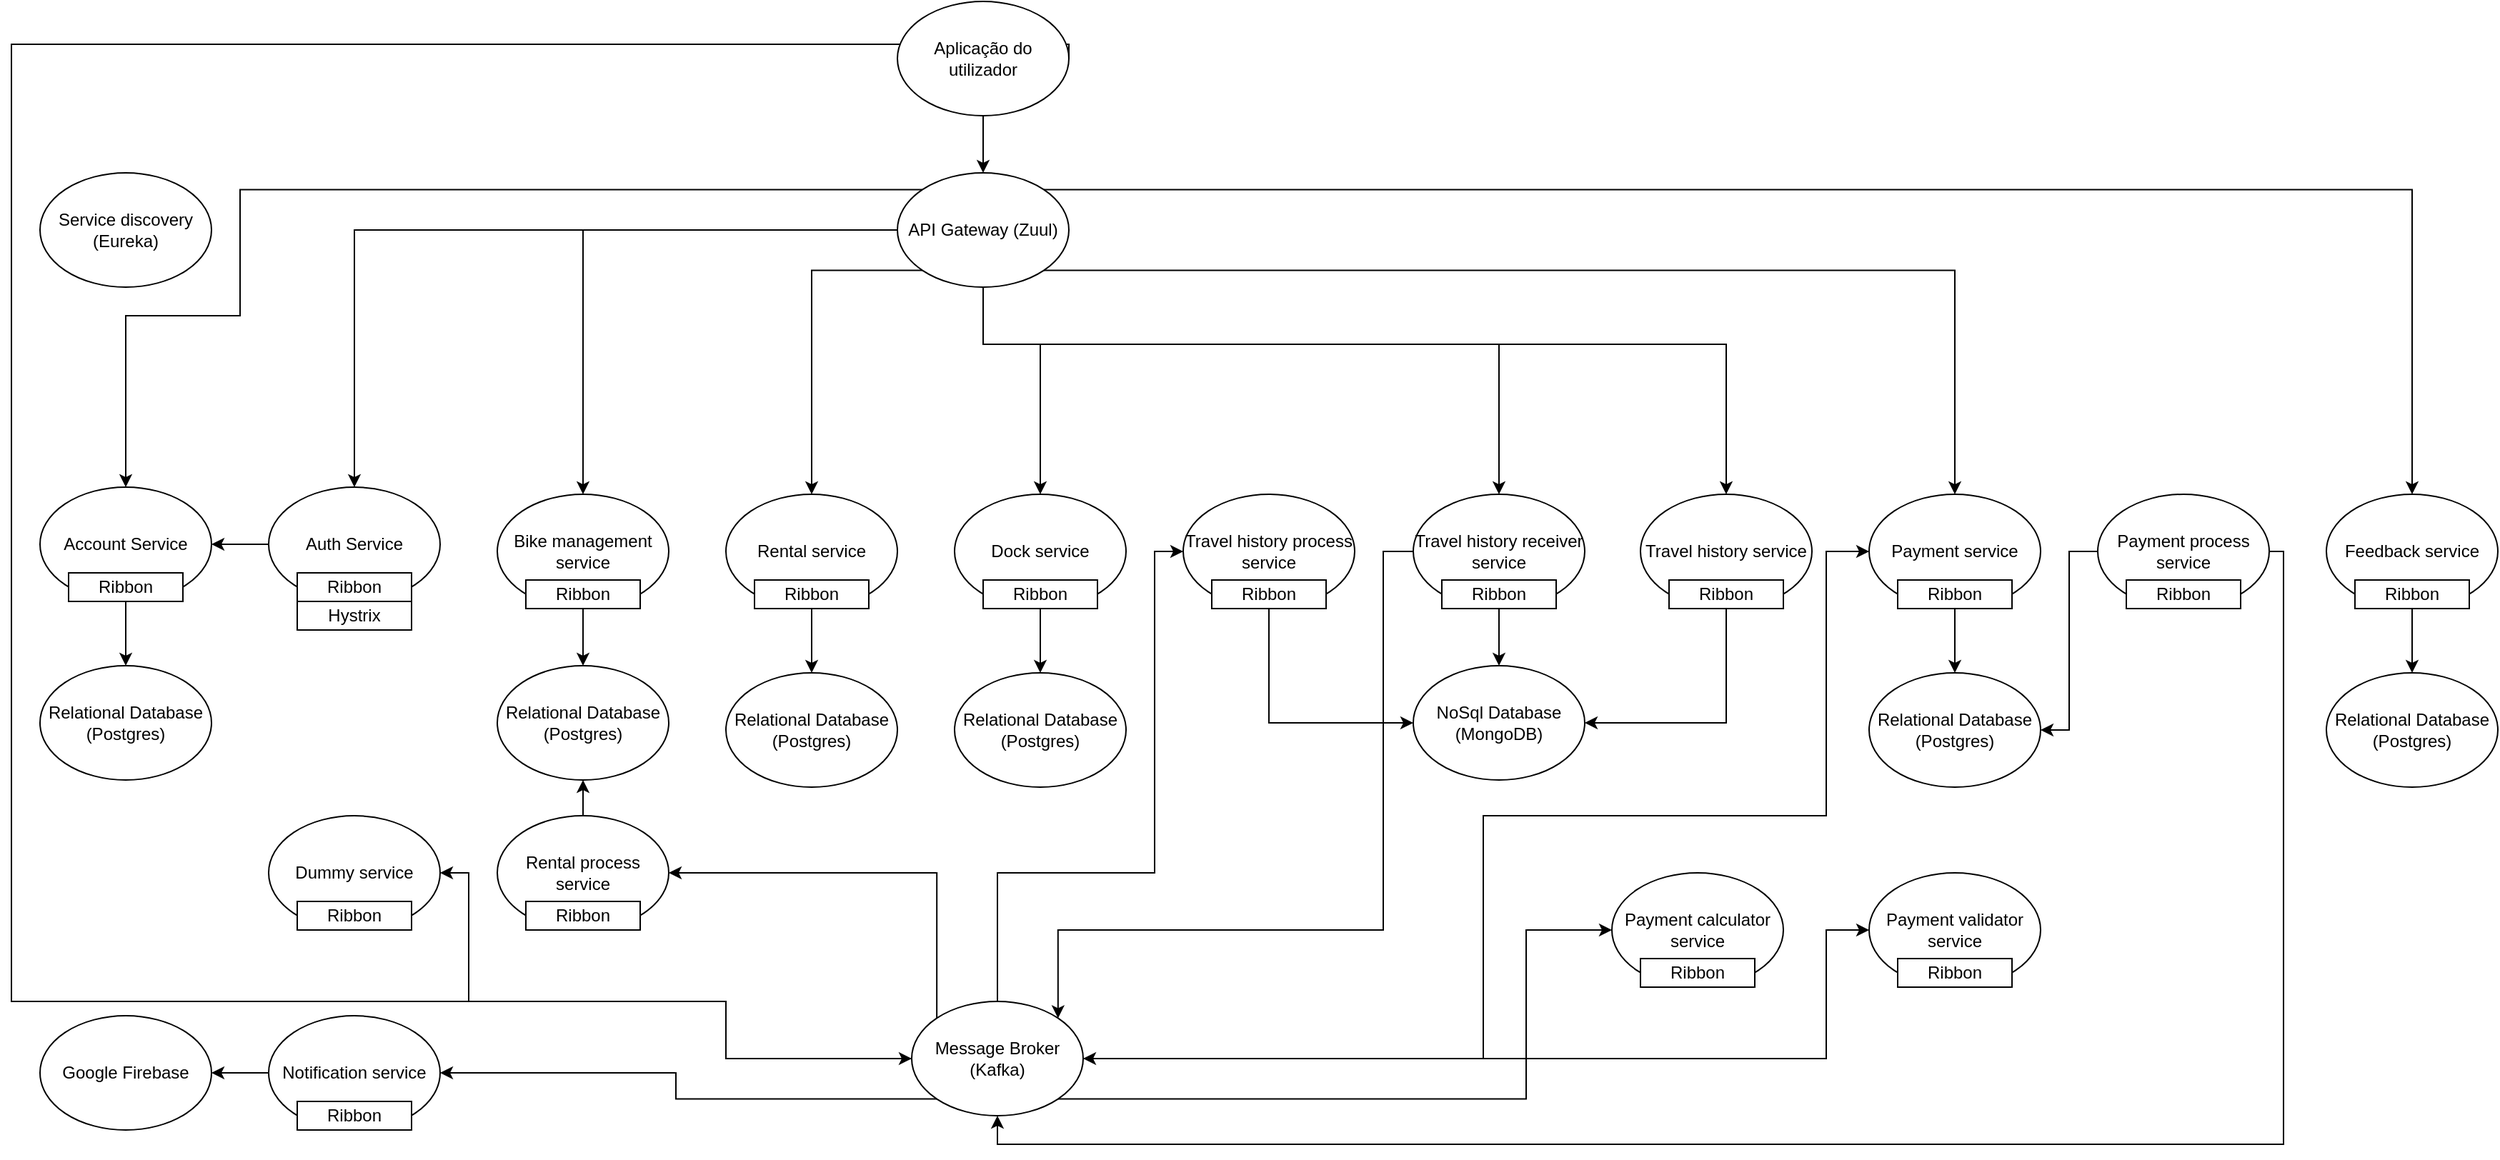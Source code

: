 <mxfile version="13.10.0" type="embed">
    <diagram id="CJzdPwFb055Scu8D0wkf" name="Page-1">
        <mxGraphModel dx="1473" dy="792" grid="1" gridSize="10" guides="1" tooltips="1" connect="1" arrows="1" fold="1" page="1" pageScale="1" pageWidth="827" pageHeight="1169" math="0" shadow="0">
            <root>
                <mxCell id="0"/>
                <mxCell id="1" parent="0"/>
                <mxCell id="0WRFsFUqXYq3tekZzmE6-127" style="edgeStyle=orthogonalEdgeStyle;rounded=0;orthogonalLoop=1;jettySize=auto;html=1;exitX=1;exitY=0.5;exitDx=0;exitDy=0;entryX=0;entryY=0.5;entryDx=0;entryDy=0;" parent="1" source="0WRFsFUqXYq3tekZzmE6-1" target="0WRFsFUqXYq3tekZzmE6-118" edge="1">
                    <mxGeometry relative="1" as="geometry">
                        <Array as="points">
                            <mxPoint x="880" y="70"/>
                            <mxPoint x="140" y="70"/>
                            <mxPoint x="140" y="740"/>
                            <mxPoint x="640" y="740"/>
                            <mxPoint x="640" y="780"/>
                        </Array>
                    </mxGeometry>
                </mxCell>
                <mxCell id="0WRFsFUqXYq3tekZzmE6-195" style="edgeStyle=orthogonalEdgeStyle;rounded=0;orthogonalLoop=1;jettySize=auto;html=1;exitX=0.5;exitY=1;exitDx=0;exitDy=0;" parent="1" source="0WRFsFUqXYq3tekZzmE6-1" target="0WRFsFUqXYq3tekZzmE6-29" edge="1">
                    <mxGeometry relative="1" as="geometry"/>
                </mxCell>
                <mxCell id="0WRFsFUqXYq3tekZzmE6-1" value="Aplicação do utilizador" style="ellipse;whiteSpace=wrap;html=1;" parent="1" vertex="1">
                    <mxGeometry x="760" y="40" width="120" height="80" as="geometry"/>
                </mxCell>
                <mxCell id="0WRFsFUqXYq3tekZzmE6-28" value="Service discovery (Eureka)" style="ellipse;whiteSpace=wrap;html=1;" parent="1" vertex="1">
                    <mxGeometry x="160" y="160" width="120" height="80" as="geometry"/>
                </mxCell>
                <mxCell id="0WRFsFUqXYq3tekZzmE6-91" style="edgeStyle=orthogonalEdgeStyle;rounded=0;orthogonalLoop=1;jettySize=auto;html=1;entryX=0.5;entryY=0;entryDx=0;entryDy=0;" parent="1" source="0WRFsFUqXYq3tekZzmE6-29" target="0WRFsFUqXYq3tekZzmE6-34" edge="1">
                    <mxGeometry relative="1" as="geometry">
                        <Array as="points">
                            <mxPoint x="380" y="200"/>
                        </Array>
                    </mxGeometry>
                </mxCell>
                <mxCell id="0WRFsFUqXYq3tekZzmE6-205" style="edgeStyle=orthogonalEdgeStyle;rounded=0;orthogonalLoop=1;jettySize=auto;html=1;exitX=0;exitY=0;exitDx=0;exitDy=0;entryX=0.5;entryY=0;entryDx=0;entryDy=0;" parent="1" source="0WRFsFUqXYq3tekZzmE6-29" target="0WRFsFUqXYq3tekZzmE6-35" edge="1">
                    <mxGeometry relative="1" as="geometry">
                        <Array as="points">
                            <mxPoint x="300" y="172"/>
                            <mxPoint x="300" y="260"/>
                            <mxPoint x="220" y="260"/>
                        </Array>
                    </mxGeometry>
                </mxCell>
                <mxCell id="0WRFsFUqXYq3tekZzmE6-212" style="edgeStyle=orthogonalEdgeStyle;rounded=0;orthogonalLoop=1;jettySize=auto;html=1;exitX=0.5;exitY=1;exitDx=0;exitDy=0;entryX=0.5;entryY=0;entryDx=0;entryDy=0;" parent="1" source="0WRFsFUqXYq3tekZzmE6-29" target="0WRFsFUqXYq3tekZzmE6-108" edge="1">
                    <mxGeometry relative="1" as="geometry">
                        <Array as="points">
                            <mxPoint x="820" y="280"/>
                            <mxPoint x="1340" y="280"/>
                        </Array>
                    </mxGeometry>
                </mxCell>
                <mxCell id="0WRFsFUqXYq3tekZzmE6-215" style="edgeStyle=orthogonalEdgeStyle;rounded=0;orthogonalLoop=1;jettySize=auto;html=1;exitX=1;exitY=1;exitDx=0;exitDy=0;" parent="1" source="0WRFsFUqXYq3tekZzmE6-29" target="0WRFsFUqXYq3tekZzmE6-38" edge="1">
                    <mxGeometry relative="1" as="geometry"/>
                </mxCell>
                <mxCell id="0WRFsFUqXYq3tekZzmE6-217" style="edgeStyle=orthogonalEdgeStyle;rounded=0;orthogonalLoop=1;jettySize=auto;html=1;exitX=1;exitY=0;exitDx=0;exitDy=0;" parent="1" source="0WRFsFUqXYq3tekZzmE6-29" target="0WRFsFUqXYq3tekZzmE6-89" edge="1">
                    <mxGeometry relative="1" as="geometry"/>
                </mxCell>
                <mxCell id="0WRFsFUqXYq3tekZzmE6-232" style="edgeStyle=elbowEdgeStyle;rounded=0;orthogonalLoop=1;jettySize=auto;html=1;exitX=0;exitY=1;exitDx=0;exitDy=0;entryX=0.5;entryY=0;entryDx=0;entryDy=0;" parent="1" source="0WRFsFUqXYq3tekZzmE6-29" target="0WRFsFUqXYq3tekZzmE6-51" edge="1">
                    <mxGeometry relative="1" as="geometry">
                        <Array as="points">
                            <mxPoint x="700" y="310"/>
                        </Array>
                    </mxGeometry>
                </mxCell>
                <mxCell id="30" style="edgeStyle=orthogonalEdgeStyle;rounded=0;orthogonalLoop=1;jettySize=auto;html=1;entryX=0.5;entryY=0;entryDx=0;entryDy=0;" parent="1" source="0WRFsFUqXYq3tekZzmE6-29" target="22" edge="1">
                    <mxGeometry relative="1" as="geometry">
                        <Array as="points">
                            <mxPoint x="820" y="280"/>
                            <mxPoint x="1181" y="280"/>
                        </Array>
                    </mxGeometry>
                </mxCell>
                <mxCell id="31" style="edgeStyle=orthogonalEdgeStyle;rounded=0;orthogonalLoop=1;jettySize=auto;html=1;" edge="1" parent="1" source="0WRFsFUqXYq3tekZzmE6-29" target="0WRFsFUqXYq3tekZzmE6-90">
                    <mxGeometry relative="1" as="geometry"/>
                </mxCell>
                <mxCell id="32" style="edgeStyle=orthogonalEdgeStyle;rounded=0;orthogonalLoop=1;jettySize=auto;html=1;exitX=0.5;exitY=1;exitDx=0;exitDy=0;" edge="1" parent="1" source="0WRFsFUqXYq3tekZzmE6-29" target="4">
                    <mxGeometry relative="1" as="geometry">
                        <Array as="points">
                            <mxPoint x="820" y="280"/>
                            <mxPoint x="860" y="280"/>
                        </Array>
                    </mxGeometry>
                </mxCell>
                <mxCell id="0WRFsFUqXYq3tekZzmE6-29" value="API Gateway (Zuul)" style="ellipse;whiteSpace=wrap;html=1;" parent="1" vertex="1">
                    <mxGeometry x="760" y="160" width="120" height="80" as="geometry"/>
                </mxCell>
                <mxCell id="0WRFsFUqXYq3tekZzmE6-32" value="Relational Database (Postgres)" style="ellipse;whiteSpace=wrap;html=1;" parent="1" vertex="1">
                    <mxGeometry x="160" y="505" width="120" height="80" as="geometry"/>
                </mxCell>
                <mxCell id="0WRFsFUqXYq3tekZzmE6-202" style="edgeStyle=orthogonalEdgeStyle;rounded=0;orthogonalLoop=1;jettySize=auto;html=1;exitX=0;exitY=0.5;exitDx=0;exitDy=0;entryX=1;entryY=0.5;entryDx=0;entryDy=0;" parent="1" source="0WRFsFUqXYq3tekZzmE6-34" target="0WRFsFUqXYq3tekZzmE6-35" edge="1">
                    <mxGeometry relative="1" as="geometry"/>
                </mxCell>
                <mxCell id="0WRFsFUqXYq3tekZzmE6-34" value="Auth Service" style="ellipse;whiteSpace=wrap;html=1;" parent="1" vertex="1">
                    <mxGeometry x="320" y="380" width="120" height="80" as="geometry"/>
                </mxCell>
                <mxCell id="0WRFsFUqXYq3tekZzmE6-37" style="edgeStyle=orthogonalEdgeStyle;rounded=0;orthogonalLoop=1;jettySize=auto;html=1;exitX=0.5;exitY=1;exitDx=0;exitDy=0;entryX=0.5;entryY=0;entryDx=0;entryDy=0;" parent="1" source="0WRFsFUqXYq3tekZzmE6-35" target="0WRFsFUqXYq3tekZzmE6-32" edge="1">
                    <mxGeometry relative="1" as="geometry"/>
                </mxCell>
                <mxCell id="0WRFsFUqXYq3tekZzmE6-50" style="edgeStyle=orthogonalEdgeStyle;rounded=0;orthogonalLoop=1;jettySize=auto;html=1;entryX=0.5;entryY=0;entryDx=0;entryDy=0;" parent="1" source="0WRFsFUqXYq3tekZzmE6-38" target="0WRFsFUqXYq3tekZzmE6-49" edge="1">
                    <mxGeometry relative="1" as="geometry"/>
                </mxCell>
                <mxCell id="2" style="edgeStyle=orthogonalEdgeStyle;rounded=0;orthogonalLoop=1;jettySize=auto;html=1;exitX=1;exitY=1;exitDx=0;exitDy=0;entryX=0;entryY=0.5;entryDx=0;entryDy=0;" parent="1" source="0WRFsFUqXYq3tekZzmE6-118" target="0WRFsFUqXYq3tekZzmE6-65" edge="1">
                    <mxGeometry relative="1" as="geometry">
                        <mxPoint x="1240" y="730" as="targetPoint"/>
                        <Array as="points">
                            <mxPoint x="1200" y="808"/>
                            <mxPoint x="1200" y="690"/>
                        </Array>
                    </mxGeometry>
                </mxCell>
                <mxCell id="0WRFsFUqXYq3tekZzmE6-38" value="Payment service" style="ellipse;whiteSpace=wrap;html=1;" parent="1" vertex="1">
                    <mxGeometry x="1440" y="385" width="120" height="80" as="geometry"/>
                </mxCell>
                <mxCell id="0WRFsFUqXYq3tekZzmE6-49" value="Relational Database (Postgres)" style="ellipse;whiteSpace=wrap;html=1;" parent="1" vertex="1">
                    <mxGeometry x="1440" y="510" width="120" height="80" as="geometry"/>
                </mxCell>
                <mxCell id="0WRFsFUqXYq3tekZzmE6-55" style="edgeStyle=orthogonalEdgeStyle;rounded=0;orthogonalLoop=1;jettySize=auto;html=1;entryX=0.5;entryY=0;entryDx=0;entryDy=0;" parent="1" source="0WRFsFUqXYq3tekZzmE6-51" target="0WRFsFUqXYq3tekZzmE6-54" edge="1">
                    <mxGeometry relative="1" as="geometry"/>
                </mxCell>
                <mxCell id="0WRFsFUqXYq3tekZzmE6-51" value="Rental service" style="ellipse;whiteSpace=wrap;html=1;" parent="1" vertex="1">
                    <mxGeometry x="640" y="385" width="120" height="80" as="geometry"/>
                </mxCell>
                <mxCell id="0WRFsFUqXYq3tekZzmE6-54" value="Relational Database (Postgres)" style="ellipse;whiteSpace=wrap;html=1;" parent="1" vertex="1">
                    <mxGeometry x="640" y="510" width="120" height="80" as="geometry"/>
                </mxCell>
                <mxCell id="0WRFsFUqXYq3tekZzmE6-114" style="edgeStyle=orthogonalEdgeStyle;rounded=0;orthogonalLoop=1;jettySize=auto;html=1;exitX=0.5;exitY=1;exitDx=0;exitDy=0;entryX=0;entryY=0.5;entryDx=0;entryDy=0;" parent="1" source="0WRFsFUqXYq3tekZzmE6-78" target="0WRFsFUqXYq3tekZzmE6-100" edge="1">
                    <mxGeometry relative="1" as="geometry"/>
                </mxCell>
                <mxCell id="0WRFsFUqXYq3tekZzmE6-78" value="Travel history process service" style="ellipse;whiteSpace=wrap;html=1;" parent="1" vertex="1">
                    <mxGeometry x="960" y="385" width="120" height="80" as="geometry"/>
                </mxCell>
                <mxCell id="0WRFsFUqXYq3tekZzmE6-97" style="edgeStyle=orthogonalEdgeStyle;rounded=0;orthogonalLoop=1;jettySize=auto;html=1;exitX=0.5;exitY=1;exitDx=0;exitDy=0;entryX=0.5;entryY=0;entryDx=0;entryDy=0;" parent="1" source="0WRFsFUqXYq3tekZzmE6-89" target="0WRFsFUqXYq3tekZzmE6-96" edge="1">
                    <mxGeometry relative="1" as="geometry"/>
                </mxCell>
                <mxCell id="0WRFsFUqXYq3tekZzmE6-89" value="Feedback service" style="ellipse;whiteSpace=wrap;html=1;" parent="1" vertex="1">
                    <mxGeometry x="1760" y="385" width="120" height="80" as="geometry"/>
                </mxCell>
                <mxCell id="0WRFsFUqXYq3tekZzmE6-103" style="edgeStyle=orthogonalEdgeStyle;rounded=0;orthogonalLoop=1;jettySize=auto;html=1;entryX=0.5;entryY=0;entryDx=0;entryDy=0;" parent="1" source="0WRFsFUqXYq3tekZzmE6-90" target="0WRFsFUqXYq3tekZzmE6-102" edge="1">
                    <mxGeometry relative="1" as="geometry"/>
                </mxCell>
                <mxCell id="0WRFsFUqXYq3tekZzmE6-90" value="Bike management service" style="ellipse;whiteSpace=wrap;html=1;" parent="1" vertex="1">
                    <mxGeometry x="480" y="385" width="120" height="80" as="geometry"/>
                </mxCell>
                <mxCell id="0WRFsFUqXYq3tekZzmE6-96" value="Relational Database (Postgres)" style="ellipse;whiteSpace=wrap;html=1;" parent="1" vertex="1">
                    <mxGeometry x="1760" y="510" width="120" height="80" as="geometry"/>
                </mxCell>
                <mxCell id="0WRFsFUqXYq3tekZzmE6-100" value="NoSql Database (MongoDB)" style="ellipse;whiteSpace=wrap;html=1;" parent="1" vertex="1">
                    <mxGeometry x="1121" y="505" width="120" height="80" as="geometry"/>
                </mxCell>
                <mxCell id="0WRFsFUqXYq3tekZzmE6-102" value="Relational Database (Postgres)" style="ellipse;whiteSpace=wrap;html=1;" parent="1" vertex="1">
                    <mxGeometry x="480" y="505" width="120" height="80" as="geometry"/>
                </mxCell>
                <mxCell id="0WRFsFUqXYq3tekZzmE6-104" value="Relational Database (Postgres)" style="ellipse;whiteSpace=wrap;html=1;" parent="1" vertex="1">
                    <mxGeometry x="800" y="510" width="120" height="80" as="geometry"/>
                </mxCell>
                <mxCell id="0WRFsFUqXYq3tekZzmE6-115" style="edgeStyle=orthogonalEdgeStyle;rounded=0;orthogonalLoop=1;jettySize=auto;html=1;exitX=0.5;exitY=1;exitDx=0;exitDy=0;entryX=1;entryY=0.5;entryDx=0;entryDy=0;" parent="1" source="0WRFsFUqXYq3tekZzmE6-108" target="0WRFsFUqXYq3tekZzmE6-100" edge="1">
                    <mxGeometry relative="1" as="geometry">
                        <mxPoint x="1320" y="545" as="targetPoint"/>
                    </mxGeometry>
                </mxCell>
                <mxCell id="0WRFsFUqXYq3tekZzmE6-108" value="Travel history service" style="ellipse;whiteSpace=wrap;html=1;" parent="1" vertex="1">
                    <mxGeometry x="1280" y="385" width="120" height="80" as="geometry"/>
                </mxCell>
                <mxCell id="29" style="edgeStyle=orthogonalEdgeStyle;rounded=0;orthogonalLoop=1;jettySize=auto;html=1;entryX=0;entryY=0.5;entryDx=0;entryDy=0;" parent="1" source="0WRFsFUqXYq3tekZzmE6-118" target="0WRFsFUqXYq3tekZzmE6-78" edge="1">
                    <mxGeometry relative="1" as="geometry">
                        <Array as="points">
                            <mxPoint x="830" y="650"/>
                            <mxPoint x="940" y="650"/>
                            <mxPoint x="940" y="425"/>
                        </Array>
                    </mxGeometry>
                </mxCell>
                <mxCell id="38" style="edgeStyle=orthogonalEdgeStyle;rounded=0;orthogonalLoop=1;jettySize=auto;html=1;entryX=0;entryY=0.5;entryDx=0;entryDy=0;" edge="1" parent="1" source="0WRFsFUqXYq3tekZzmE6-118" target="35">
                    <mxGeometry relative="1" as="geometry">
                        <Array as="points">
                            <mxPoint x="1410" y="780"/>
                            <mxPoint x="1410" y="690"/>
                        </Array>
                    </mxGeometry>
                </mxCell>
                <mxCell id="43" style="edgeStyle=orthogonalEdgeStyle;rounded=0;orthogonalLoop=1;jettySize=auto;html=1;exitX=0;exitY=1;exitDx=0;exitDy=0;entryX=1;entryY=0.5;entryDx=0;entryDy=0;" edge="1" parent="1" source="0WRFsFUqXYq3tekZzmE6-118" target="40">
                    <mxGeometry relative="1" as="geometry"/>
                </mxCell>
                <mxCell id="47" style="edgeStyle=orthogonalEdgeStyle;rounded=0;orthogonalLoop=1;jettySize=auto;html=1;exitX=0;exitY=0;exitDx=0;exitDy=0;entryX=1;entryY=0.5;entryDx=0;entryDy=0;" edge="1" parent="1" source="0WRFsFUqXYq3tekZzmE6-118" target="45">
                    <mxGeometry relative="1" as="geometry">
                        <Array as="points">
                            <mxPoint x="788" y="650"/>
                        </Array>
                    </mxGeometry>
                </mxCell>
                <mxCell id="51" style="edgeStyle=orthogonalEdgeStyle;rounded=0;orthogonalLoop=1;jettySize=auto;html=1;entryX=1;entryY=0.5;entryDx=0;entryDy=0;" edge="1" parent="1" source="0WRFsFUqXYq3tekZzmE6-118" target="49">
                    <mxGeometry relative="1" as="geometry">
                        <Array as="points">
                            <mxPoint x="640" y="780"/>
                            <mxPoint x="640" y="740"/>
                            <mxPoint x="460" y="740"/>
                            <mxPoint x="460" y="650"/>
                        </Array>
                    </mxGeometry>
                </mxCell>
                <mxCell id="0WRFsFUqXYq3tekZzmE6-118" value="Message Broker (Kafka)" style="ellipse;whiteSpace=wrap;html=1;" parent="1" vertex="1">
                    <mxGeometry x="770" y="740" width="120" height="80" as="geometry"/>
                </mxCell>
                <mxCell id="0WRFsFUqXYq3tekZzmE6-138" value="" style="group" parent="1" vertex="1" connectable="0">
                    <mxGeometry x="160" y="380" width="120" height="90" as="geometry"/>
                </mxCell>
                <mxCell id="0WRFsFUqXYq3tekZzmE6-35" value="Account Service" style="ellipse;whiteSpace=wrap;html=1;" parent="0WRFsFUqXYq3tekZzmE6-138" vertex="1">
                    <mxGeometry width="120" height="80" as="geometry"/>
                </mxCell>
                <mxCell id="0WRFsFUqXYq3tekZzmE6-146" value="" style="group" parent="1" vertex="1" connectable="0">
                    <mxGeometry x="340" y="440" width="80" height="40" as="geometry"/>
                </mxCell>
                <mxCell id="0WRFsFUqXYq3tekZzmE6-147" value="Hystrix" style="rounded=0;whiteSpace=wrap;html=1;" parent="0WRFsFUqXYq3tekZzmE6-146" vertex="1">
                    <mxGeometry y="20" width="80" height="20" as="geometry"/>
                </mxCell>
                <mxCell id="0WRFsFUqXYq3tekZzmE6-148" value="Ribbon" style="rounded=0;whiteSpace=wrap;html=1;" parent="0WRFsFUqXYq3tekZzmE6-146" vertex="1">
                    <mxGeometry width="80" height="20" as="geometry"/>
                </mxCell>
                <mxCell id="0WRFsFUqXYq3tekZzmE6-135" value="Ribbon" style="rounded=0;whiteSpace=wrap;html=1;" parent="1" vertex="1">
                    <mxGeometry x="180" y="440" width="80" height="20" as="geometry"/>
                </mxCell>
                <mxCell id="0WRFsFUqXYq3tekZzmE6-150" value="" style="group" parent="1" vertex="1" connectable="0">
                    <mxGeometry x="500" y="445" width="80" height="40" as="geometry"/>
                </mxCell>
                <mxCell id="0WRFsFUqXYq3tekZzmE6-152" value="Ribbon" style="rounded=0;whiteSpace=wrap;html=1;" parent="0WRFsFUqXYq3tekZzmE6-150" vertex="1">
                    <mxGeometry width="80" height="20" as="geometry"/>
                </mxCell>
                <mxCell id="0WRFsFUqXYq3tekZzmE6-153" value="" style="group" parent="1" vertex="1" connectable="0">
                    <mxGeometry x="660" y="445" width="80" height="40" as="geometry"/>
                </mxCell>
                <mxCell id="0WRFsFUqXYq3tekZzmE6-155" value="Ribbon" style="rounded=0;whiteSpace=wrap;html=1;" parent="0WRFsFUqXYq3tekZzmE6-153" vertex="1">
                    <mxGeometry width="80" height="20" as="geometry"/>
                </mxCell>
                <mxCell id="0WRFsFUqXYq3tekZzmE6-176" value="" style="group" parent="1" vertex="1" connectable="0">
                    <mxGeometry x="980" y="445" width="80" height="40" as="geometry"/>
                </mxCell>
                <mxCell id="0WRFsFUqXYq3tekZzmE6-178" value="Ribbon" style="rounded=0;whiteSpace=wrap;html=1;" parent="0WRFsFUqXYq3tekZzmE6-176" vertex="1">
                    <mxGeometry width="80" height="20" as="geometry"/>
                </mxCell>
                <mxCell id="0WRFsFUqXYq3tekZzmE6-181" value="Ribbon" style="rounded=0;whiteSpace=wrap;html=1;" parent="1" vertex="1">
                    <mxGeometry x="1300" y="445" width="80" height="20" as="geometry"/>
                </mxCell>
                <mxCell id="0WRFsFUqXYq3tekZzmE6-190" value="Ribbon" style="rounded=0;whiteSpace=wrap;html=1;" parent="1" vertex="1">
                    <mxGeometry x="1460" y="445" width="80" height="20" as="geometry"/>
                </mxCell>
                <mxCell id="0WRFsFUqXYq3tekZzmE6-193" value="Ribbon" style="rounded=0;whiteSpace=wrap;html=1;" parent="1" vertex="1">
                    <mxGeometry x="1780" y="445" width="80" height="20" as="geometry"/>
                </mxCell>
                <mxCell id="0WRFsFUqXYq3tekZzmE6-233" value="" style="group" parent="1" vertex="1" connectable="0">
                    <mxGeometry x="1260" y="650" width="120" height="100" as="geometry"/>
                </mxCell>
                <mxCell id="0WRFsFUqXYq3tekZzmE6-65" value="Payment calculator service" style="ellipse;whiteSpace=wrap;html=1;" parent="0WRFsFUqXYq3tekZzmE6-233" vertex="1">
                    <mxGeometry width="120" height="80" as="geometry"/>
                </mxCell>
                <mxCell id="0WRFsFUqXYq3tekZzmE6-186" value="Ribbon" style="rounded=0;whiteSpace=wrap;html=1;" parent="0WRFsFUqXYq3tekZzmE6-233" vertex="1">
                    <mxGeometry x="20" y="60" width="80" height="20" as="geometry"/>
                </mxCell>
                <mxCell id="0WRFsFUqXYq3tekZzmE6-239" value="" style="endArrow=classic;startArrow=classic;html=1;entryX=1;entryY=0.5;entryDx=0;entryDy=0;edgeStyle=orthogonalEdgeStyle;rounded=0;exitX=0;exitY=0.5;exitDx=0;exitDy=0;" parent="1" source="0WRFsFUqXYq3tekZzmE6-38" target="0WRFsFUqXYq3tekZzmE6-118" edge="1">
                    <mxGeometry width="50" height="50" relative="1" as="geometry">
                        <mxPoint x="997.426" y="640.004" as="sourcePoint"/>
                        <mxPoint x="1040.0" y="691.72" as="targetPoint"/>
                        <Array as="points">
                            <mxPoint x="1410" y="425"/>
                            <mxPoint x="1410" y="610"/>
                            <mxPoint x="1170" y="610"/>
                            <mxPoint x="1170" y="780"/>
                        </Array>
                    </mxGeometry>
                </mxCell>
                <mxCell id="0WRFsFUqXYq3tekZzmE6-240" value="Google Firebase" style="ellipse;whiteSpace=wrap;html=1;" parent="1" vertex="1">
                    <mxGeometry x="160" y="750" width="120" height="80" as="geometry"/>
                </mxCell>
                <mxCell id="3" value="" style="group" parent="1" vertex="1" connectable="0">
                    <mxGeometry x="800" y="385" width="120" height="100" as="geometry"/>
                </mxCell>
                <mxCell id="4" value="&lt;div&gt;Dock service&lt;/div&gt;" style="ellipse;whiteSpace=wrap;html=1;" parent="3" vertex="1">
                    <mxGeometry width="120" height="80" as="geometry"/>
                </mxCell>
                <mxCell id="5" value="" style="group" parent="3" vertex="1" connectable="0">
                    <mxGeometry x="20" y="60" width="80" height="40" as="geometry"/>
                </mxCell>
                <mxCell id="7" value="Ribbon" style="rounded=0;whiteSpace=wrap;html=1;" parent="5" vertex="1">
                    <mxGeometry width="80" height="20" as="geometry"/>
                </mxCell>
                <mxCell id="11" style="edgeStyle=orthogonalEdgeStyle;rounded=0;orthogonalLoop=1;jettySize=auto;html=1;exitX=0.5;exitY=1;exitDx=0;exitDy=0;" parent="1" source="7" target="0WRFsFUqXYq3tekZzmE6-104" edge="1">
                    <mxGeometry relative="1" as="geometry">
                        <mxPoint x="860" y="485" as="sourcePoint"/>
                    </mxGeometry>
                </mxCell>
                <mxCell id="33" style="edgeStyle=orthogonalEdgeStyle;rounded=0;orthogonalLoop=1;jettySize=auto;html=1;exitX=1;exitY=0.5;exitDx=0;exitDy=0;entryX=0.5;entryY=1;entryDx=0;entryDy=0;" edge="1" parent="1" source="15" target="0WRFsFUqXYq3tekZzmE6-118">
                    <mxGeometry relative="1" as="geometry">
                        <Array as="points">
                            <mxPoint x="1730" y="425"/>
                            <mxPoint x="1730" y="840"/>
                            <mxPoint x="830" y="840"/>
                        </Array>
                    </mxGeometry>
                </mxCell>
                <mxCell id="15" value="Payment process service" style="ellipse;whiteSpace=wrap;html=1;" parent="1" vertex="1">
                    <mxGeometry x="1600" y="385" width="120" height="80" as="geometry"/>
                </mxCell>
                <mxCell id="17" value="Ribbon" style="rounded=0;whiteSpace=wrap;html=1;" parent="1" vertex="1">
                    <mxGeometry x="1620" y="445" width="80" height="20" as="geometry"/>
                </mxCell>
                <mxCell id="20" style="edgeStyle=orthogonalEdgeStyle;rounded=0;orthogonalLoop=1;jettySize=auto;html=1;entryX=1;entryY=0.5;entryDx=0;entryDy=0;exitX=0;exitY=0.5;exitDx=0;exitDy=0;" parent="1" source="15" target="0WRFsFUqXYq3tekZzmE6-49" edge="1">
                    <mxGeometry relative="1" as="geometry">
                        <Array as="points">
                            <mxPoint x="1580" y="425"/>
                            <mxPoint x="1580" y="550"/>
                        </Array>
                        <mxPoint x="1660" y="485" as="sourcePoint"/>
                    </mxGeometry>
                </mxCell>
                <mxCell id="23" style="edgeStyle=orthogonalEdgeStyle;rounded=0;orthogonalLoop=1;jettySize=auto;html=1;entryX=0.5;entryY=0;entryDx=0;entryDy=0;" parent="1" source="22" target="0WRFsFUqXYq3tekZzmE6-100" edge="1">
                    <mxGeometry relative="1" as="geometry"/>
                </mxCell>
                <mxCell id="28" style="edgeStyle=orthogonalEdgeStyle;rounded=0;orthogonalLoop=1;jettySize=auto;html=1;entryX=1;entryY=0;entryDx=0;entryDy=0;" parent="1" source="22" target="0WRFsFUqXYq3tekZzmE6-118" edge="1">
                    <mxGeometry relative="1" as="geometry">
                        <mxPoint x="1090" y="630" as="targetPoint"/>
                        <Array as="points">
                            <mxPoint x="1100" y="425"/>
                            <mxPoint x="1100" y="690"/>
                            <mxPoint x="872" y="690"/>
                        </Array>
                    </mxGeometry>
                </mxCell>
                <mxCell id="22" value="Travel history receiver service" style="ellipse;whiteSpace=wrap;html=1;" parent="1" vertex="1">
                    <mxGeometry x="1121" y="385" width="120" height="80" as="geometry"/>
                </mxCell>
                <mxCell id="26" value="Ribbon" style="rounded=0;whiteSpace=wrap;html=1;" parent="1" vertex="1">
                    <mxGeometry x="1141" y="445" width="80" height="20" as="geometry"/>
                </mxCell>
                <mxCell id="34" value="" style="group" vertex="1" connectable="0" parent="1">
                    <mxGeometry x="1440" y="650" width="120" height="100" as="geometry"/>
                </mxCell>
                <mxCell id="35" value="Payment validator service" style="ellipse;whiteSpace=wrap;html=1;" vertex="1" parent="34">
                    <mxGeometry width="120" height="80" as="geometry"/>
                </mxCell>
                <mxCell id="37" value="Ribbon" style="rounded=0;whiteSpace=wrap;html=1;" vertex="1" parent="34">
                    <mxGeometry x="20" y="60" width="80" height="20" as="geometry"/>
                </mxCell>
                <mxCell id="44" style="edgeStyle=orthogonalEdgeStyle;rounded=0;orthogonalLoop=1;jettySize=auto;html=1;exitX=0;exitY=0.5;exitDx=0;exitDy=0;entryX=1;entryY=0.5;entryDx=0;entryDy=0;" edge="1" parent="1" source="40" target="0WRFsFUqXYq3tekZzmE6-240">
                    <mxGeometry relative="1" as="geometry"/>
                </mxCell>
                <mxCell id="40" value="Notification service" style="ellipse;whiteSpace=wrap;html=1;" vertex="1" parent="1">
                    <mxGeometry x="320" y="750" width="120" height="80" as="geometry"/>
                </mxCell>
                <mxCell id="41" value="" style="group" vertex="1" connectable="0" parent="1">
                    <mxGeometry x="340" y="810" width="80" height="40" as="geometry"/>
                </mxCell>
                <mxCell id="42" value="Ribbon" style="rounded=0;whiteSpace=wrap;html=1;" vertex="1" parent="41">
                    <mxGeometry width="80" height="20" as="geometry"/>
                </mxCell>
                <mxCell id="48" style="edgeStyle=orthogonalEdgeStyle;rounded=0;orthogonalLoop=1;jettySize=auto;html=1;entryX=0.5;entryY=1;entryDx=0;entryDy=0;" edge="1" parent="1" source="45" target="0WRFsFUqXYq3tekZzmE6-102">
                    <mxGeometry relative="1" as="geometry"/>
                </mxCell>
                <mxCell id="45" value="Rental process service" style="ellipse;whiteSpace=wrap;html=1;" vertex="1" parent="1">
                    <mxGeometry x="480" y="610" width="120" height="80" as="geometry"/>
                </mxCell>
                <mxCell id="46" value="Ribbon" style="rounded=0;whiteSpace=wrap;html=1;" vertex="1" parent="1">
                    <mxGeometry x="500" y="670" width="80" height="20" as="geometry"/>
                </mxCell>
                <mxCell id="49" value="Dummy service" style="ellipse;whiteSpace=wrap;html=1;" vertex="1" parent="1">
                    <mxGeometry x="320" y="610" width="120" height="80" as="geometry"/>
                </mxCell>
                <mxCell id="50" value="Ribbon" style="rounded=0;whiteSpace=wrap;html=1;" vertex="1" parent="1">
                    <mxGeometry x="340" y="670" width="80" height="20" as="geometry"/>
                </mxCell>
            </root>
        </mxGraphModel>
    </diagram>
</mxfile>